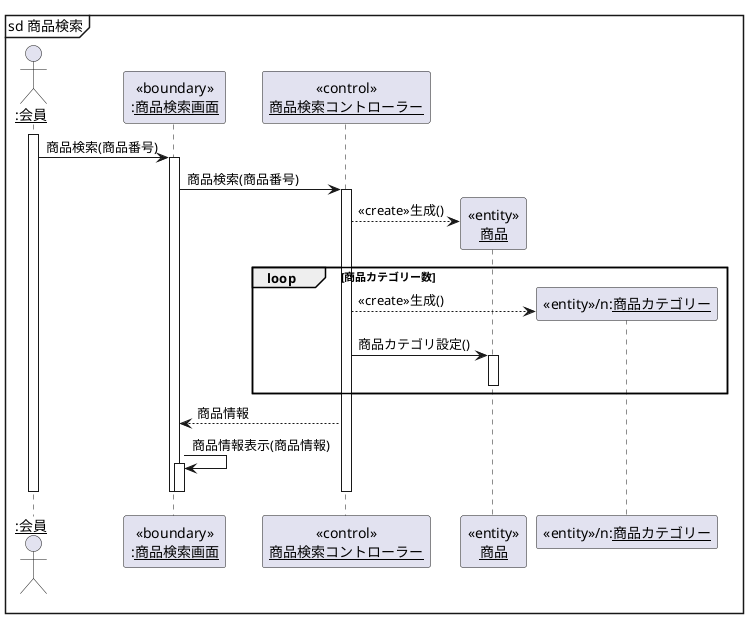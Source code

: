 @startuml 演習4-5_SD_商品情報検索
actor "<u>:会員</u>" as person
participant "<<boundary>>\n:<u>商品検索画面</u>" as boundary
participant "<<control>>\n<u>商品検索コントローラー</u>" as control

mainframe sd 商品検索
    activate person
    person -> boundary:商品検索(商品番号)
    activate boundary
        boundary -> control:商品検索(商品番号)
        activate control
            create "<<entity>>\n<u>商品</u>" as product
            control --> product:<<create>>生成()
            loop 商品カテゴリー数
                create "<<entity>>/n:<u>商品カテゴリー</u>" as category
                control --> category:<<create>>生成()
                control -> product:商品カテゴリ設定()
                activate product
                deactivate product
            end loop
            boundary <-- control:商品情報
            boundary -> boundary:商品情報表示(商品情報)
            activate boundary
            deactivate boundary
        deactivate control
    deactivate boundary
deactivate person
@enduml

